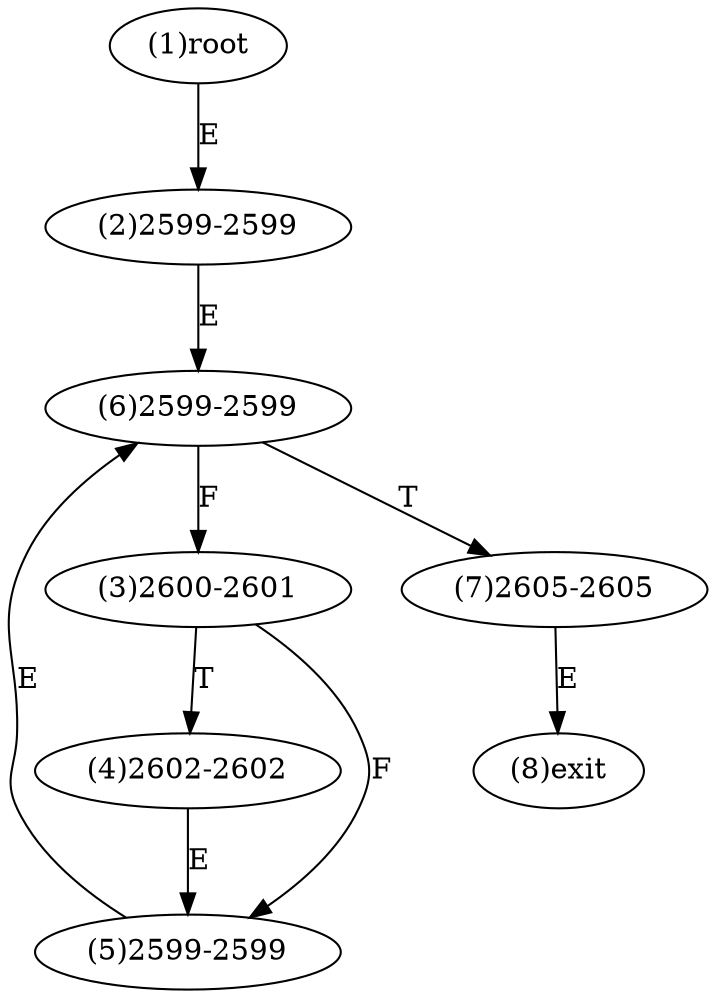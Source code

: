 digraph "" { 
1[ label="(1)root"];
2[ label="(2)2599-2599"];
3[ label="(3)2600-2601"];
4[ label="(4)2602-2602"];
5[ label="(5)2599-2599"];
6[ label="(6)2599-2599"];
7[ label="(7)2605-2605"];
8[ label="(8)exit"];
1->2[ label="E"];
2->6[ label="E"];
3->5[ label="F"];
3->4[ label="T"];
4->5[ label="E"];
5->6[ label="E"];
6->3[ label="F"];
6->7[ label="T"];
7->8[ label="E"];
}